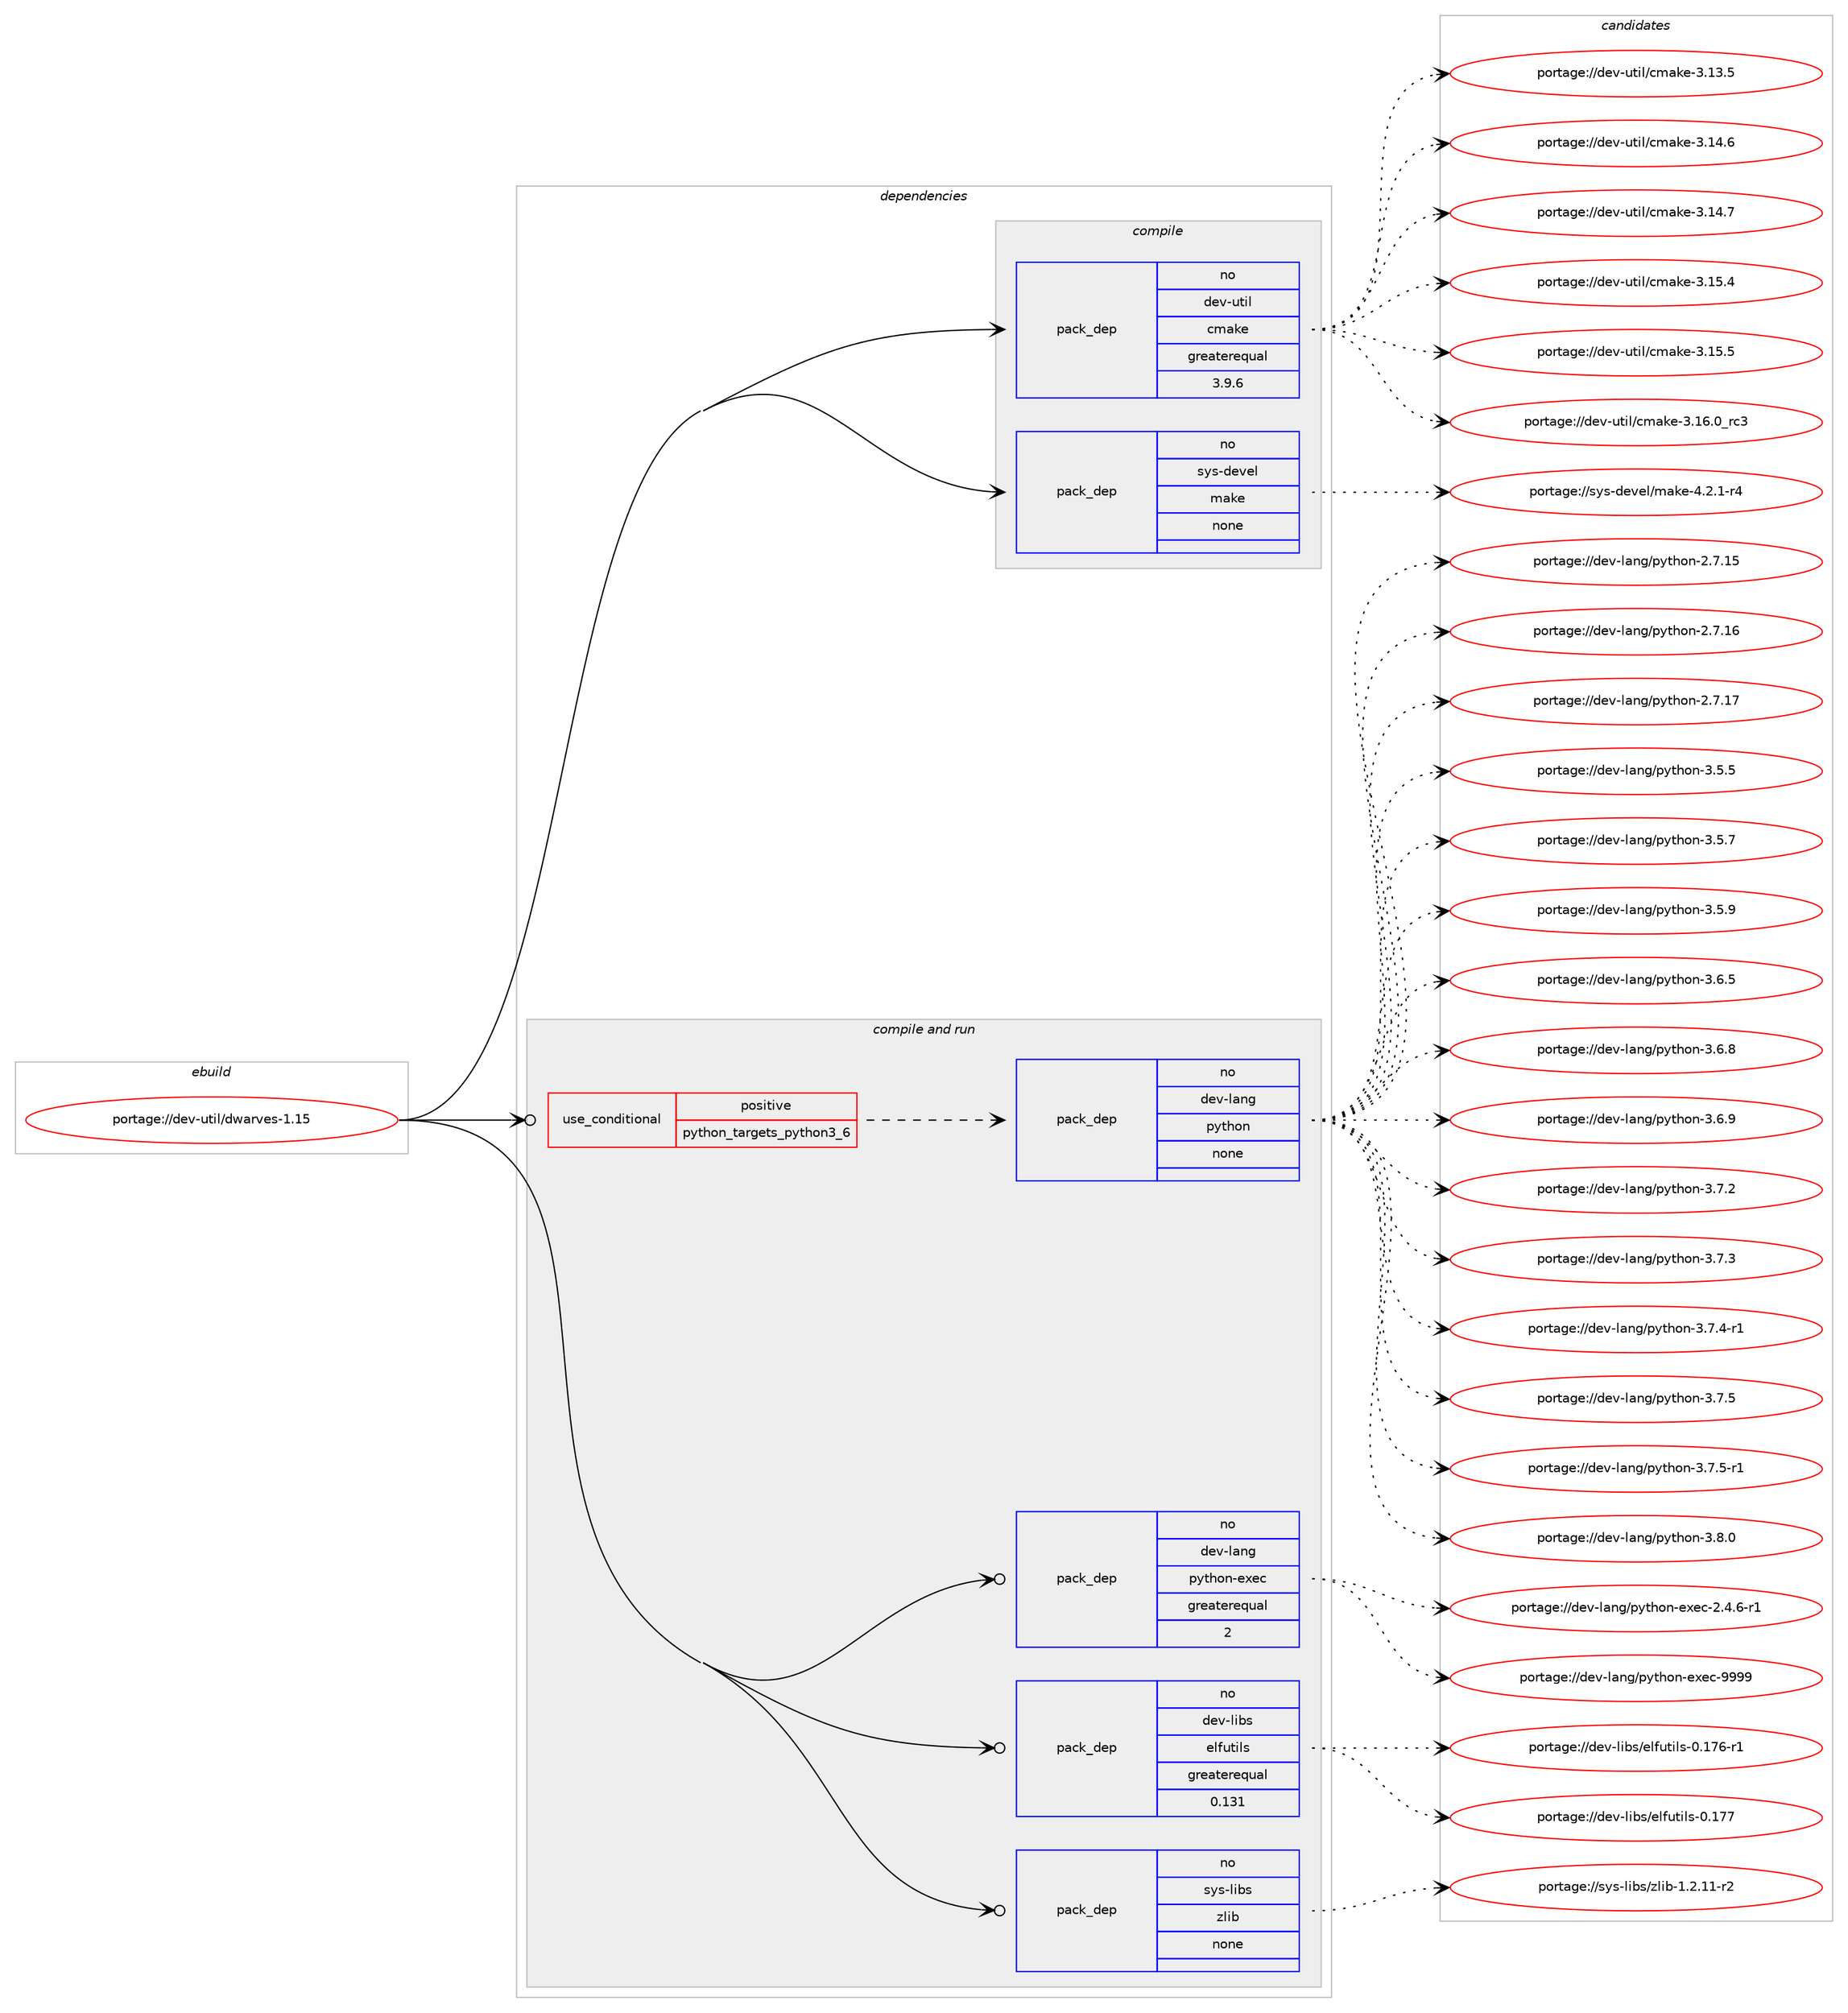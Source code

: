 digraph prolog {

# *************
# Graph options
# *************

newrank=true;
concentrate=true;
compound=true;
graph [rankdir=LR,fontname=Helvetica,fontsize=10,ranksep=1.5];#, ranksep=2.5, nodesep=0.2];
edge  [arrowhead=vee];
node  [fontname=Helvetica,fontsize=10];

# **********
# The ebuild
# **********

subgraph cluster_leftcol {
color=gray;
rank=same;
label=<<i>ebuild</i>>;
id [label="portage://dev-util/dwarves-1.15", color=red, width=4, href="../dev-util/dwarves-1.15.svg"];
}

# ****************
# The dependencies
# ****************

subgraph cluster_midcol {
color=gray;
label=<<i>dependencies</i>>;
subgraph cluster_compile {
fillcolor="#eeeeee";
style=filled;
label=<<i>compile</i>>;
subgraph pack187165 {
dependency261913 [label=<<TABLE BORDER="0" CELLBORDER="1" CELLSPACING="0" CELLPADDING="4" WIDTH="220"><TR><TD ROWSPAN="6" CELLPADDING="30">pack_dep</TD></TR><TR><TD WIDTH="110">no</TD></TR><TR><TD>dev-util</TD></TR><TR><TD>cmake</TD></TR><TR><TD>greaterequal</TD></TR><TR><TD>3.9.6</TD></TR></TABLE>>, shape=none, color=blue];
}
id:e -> dependency261913:w [weight=20,style="solid",arrowhead="vee"];
subgraph pack187166 {
dependency261914 [label=<<TABLE BORDER="0" CELLBORDER="1" CELLSPACING="0" CELLPADDING="4" WIDTH="220"><TR><TD ROWSPAN="6" CELLPADDING="30">pack_dep</TD></TR><TR><TD WIDTH="110">no</TD></TR><TR><TD>sys-devel</TD></TR><TR><TD>make</TD></TR><TR><TD>none</TD></TR><TR><TD></TD></TR></TABLE>>, shape=none, color=blue];
}
id:e -> dependency261914:w [weight=20,style="solid",arrowhead="vee"];
}
subgraph cluster_compileandrun {
fillcolor="#eeeeee";
style=filled;
label=<<i>compile and run</i>>;
subgraph cond71104 {
dependency261915 [label=<<TABLE BORDER="0" CELLBORDER="1" CELLSPACING="0" CELLPADDING="4"><TR><TD ROWSPAN="3" CELLPADDING="10">use_conditional</TD></TR><TR><TD>positive</TD></TR><TR><TD>python_targets_python3_6</TD></TR></TABLE>>, shape=none, color=red];
subgraph pack187167 {
dependency261916 [label=<<TABLE BORDER="0" CELLBORDER="1" CELLSPACING="0" CELLPADDING="4" WIDTH="220"><TR><TD ROWSPAN="6" CELLPADDING="30">pack_dep</TD></TR><TR><TD WIDTH="110">no</TD></TR><TR><TD>dev-lang</TD></TR><TR><TD>python</TD></TR><TR><TD>none</TD></TR><TR><TD></TD></TR></TABLE>>, shape=none, color=blue];
}
dependency261915:e -> dependency261916:w [weight=20,style="dashed",arrowhead="vee"];
}
id:e -> dependency261915:w [weight=20,style="solid",arrowhead="odotvee"];
subgraph pack187168 {
dependency261917 [label=<<TABLE BORDER="0" CELLBORDER="1" CELLSPACING="0" CELLPADDING="4" WIDTH="220"><TR><TD ROWSPAN="6" CELLPADDING="30">pack_dep</TD></TR><TR><TD WIDTH="110">no</TD></TR><TR><TD>dev-lang</TD></TR><TR><TD>python-exec</TD></TR><TR><TD>greaterequal</TD></TR><TR><TD>2</TD></TR></TABLE>>, shape=none, color=blue];
}
id:e -> dependency261917:w [weight=20,style="solid",arrowhead="odotvee"];
subgraph pack187169 {
dependency261918 [label=<<TABLE BORDER="0" CELLBORDER="1" CELLSPACING="0" CELLPADDING="4" WIDTH="220"><TR><TD ROWSPAN="6" CELLPADDING="30">pack_dep</TD></TR><TR><TD WIDTH="110">no</TD></TR><TR><TD>dev-libs</TD></TR><TR><TD>elfutils</TD></TR><TR><TD>greaterequal</TD></TR><TR><TD>0.131</TD></TR></TABLE>>, shape=none, color=blue];
}
id:e -> dependency261918:w [weight=20,style="solid",arrowhead="odotvee"];
subgraph pack187170 {
dependency261919 [label=<<TABLE BORDER="0" CELLBORDER="1" CELLSPACING="0" CELLPADDING="4" WIDTH="220"><TR><TD ROWSPAN="6" CELLPADDING="30">pack_dep</TD></TR><TR><TD WIDTH="110">no</TD></TR><TR><TD>sys-libs</TD></TR><TR><TD>zlib</TD></TR><TR><TD>none</TD></TR><TR><TD></TD></TR></TABLE>>, shape=none, color=blue];
}
id:e -> dependency261919:w [weight=20,style="solid",arrowhead="odotvee"];
}
subgraph cluster_run {
fillcolor="#eeeeee";
style=filled;
label=<<i>run</i>>;
}
}

# **************
# The candidates
# **************

subgraph cluster_choices {
rank=same;
color=gray;
label=<<i>candidates</i>>;

subgraph choice187165 {
color=black;
nodesep=1;
choiceportage1001011184511711610510847991099710710145514649514653 [label="portage://dev-util/cmake-3.13.5", color=red, width=4,href="../dev-util/cmake-3.13.5.svg"];
choiceportage1001011184511711610510847991099710710145514649524654 [label="portage://dev-util/cmake-3.14.6", color=red, width=4,href="../dev-util/cmake-3.14.6.svg"];
choiceportage1001011184511711610510847991099710710145514649524655 [label="portage://dev-util/cmake-3.14.7", color=red, width=4,href="../dev-util/cmake-3.14.7.svg"];
choiceportage1001011184511711610510847991099710710145514649534652 [label="portage://dev-util/cmake-3.15.4", color=red, width=4,href="../dev-util/cmake-3.15.4.svg"];
choiceportage1001011184511711610510847991099710710145514649534653 [label="portage://dev-util/cmake-3.15.5", color=red, width=4,href="../dev-util/cmake-3.15.5.svg"];
choiceportage1001011184511711610510847991099710710145514649544648951149951 [label="portage://dev-util/cmake-3.16.0_rc3", color=red, width=4,href="../dev-util/cmake-3.16.0_rc3.svg"];
dependency261913:e -> choiceportage1001011184511711610510847991099710710145514649514653:w [style=dotted,weight="100"];
dependency261913:e -> choiceportage1001011184511711610510847991099710710145514649524654:w [style=dotted,weight="100"];
dependency261913:e -> choiceportage1001011184511711610510847991099710710145514649524655:w [style=dotted,weight="100"];
dependency261913:e -> choiceportage1001011184511711610510847991099710710145514649534652:w [style=dotted,weight="100"];
dependency261913:e -> choiceportage1001011184511711610510847991099710710145514649534653:w [style=dotted,weight="100"];
dependency261913:e -> choiceportage1001011184511711610510847991099710710145514649544648951149951:w [style=dotted,weight="100"];
}
subgraph choice187166 {
color=black;
nodesep=1;
choiceportage1151211154510010111810110847109971071014552465046494511452 [label="portage://sys-devel/make-4.2.1-r4", color=red, width=4,href="../sys-devel/make-4.2.1-r4.svg"];
dependency261914:e -> choiceportage1151211154510010111810110847109971071014552465046494511452:w [style=dotted,weight="100"];
}
subgraph choice187167 {
color=black;
nodesep=1;
choiceportage10010111845108971101034711212111610411111045504655464953 [label="portage://dev-lang/python-2.7.15", color=red, width=4,href="../dev-lang/python-2.7.15.svg"];
choiceportage10010111845108971101034711212111610411111045504655464954 [label="portage://dev-lang/python-2.7.16", color=red, width=4,href="../dev-lang/python-2.7.16.svg"];
choiceportage10010111845108971101034711212111610411111045504655464955 [label="portage://dev-lang/python-2.7.17", color=red, width=4,href="../dev-lang/python-2.7.17.svg"];
choiceportage100101118451089711010347112121116104111110455146534653 [label="portage://dev-lang/python-3.5.5", color=red, width=4,href="../dev-lang/python-3.5.5.svg"];
choiceportage100101118451089711010347112121116104111110455146534655 [label="portage://dev-lang/python-3.5.7", color=red, width=4,href="../dev-lang/python-3.5.7.svg"];
choiceportage100101118451089711010347112121116104111110455146534657 [label="portage://dev-lang/python-3.5.9", color=red, width=4,href="../dev-lang/python-3.5.9.svg"];
choiceportage100101118451089711010347112121116104111110455146544653 [label="portage://dev-lang/python-3.6.5", color=red, width=4,href="../dev-lang/python-3.6.5.svg"];
choiceportage100101118451089711010347112121116104111110455146544656 [label="portage://dev-lang/python-3.6.8", color=red, width=4,href="../dev-lang/python-3.6.8.svg"];
choiceportage100101118451089711010347112121116104111110455146544657 [label="portage://dev-lang/python-3.6.9", color=red, width=4,href="../dev-lang/python-3.6.9.svg"];
choiceportage100101118451089711010347112121116104111110455146554650 [label="portage://dev-lang/python-3.7.2", color=red, width=4,href="../dev-lang/python-3.7.2.svg"];
choiceportage100101118451089711010347112121116104111110455146554651 [label="portage://dev-lang/python-3.7.3", color=red, width=4,href="../dev-lang/python-3.7.3.svg"];
choiceportage1001011184510897110103471121211161041111104551465546524511449 [label="portage://dev-lang/python-3.7.4-r1", color=red, width=4,href="../dev-lang/python-3.7.4-r1.svg"];
choiceportage100101118451089711010347112121116104111110455146554653 [label="portage://dev-lang/python-3.7.5", color=red, width=4,href="../dev-lang/python-3.7.5.svg"];
choiceportage1001011184510897110103471121211161041111104551465546534511449 [label="portage://dev-lang/python-3.7.5-r1", color=red, width=4,href="../dev-lang/python-3.7.5-r1.svg"];
choiceportage100101118451089711010347112121116104111110455146564648 [label="portage://dev-lang/python-3.8.0", color=red, width=4,href="../dev-lang/python-3.8.0.svg"];
dependency261916:e -> choiceportage10010111845108971101034711212111610411111045504655464953:w [style=dotted,weight="100"];
dependency261916:e -> choiceportage10010111845108971101034711212111610411111045504655464954:w [style=dotted,weight="100"];
dependency261916:e -> choiceportage10010111845108971101034711212111610411111045504655464955:w [style=dotted,weight="100"];
dependency261916:e -> choiceportage100101118451089711010347112121116104111110455146534653:w [style=dotted,weight="100"];
dependency261916:e -> choiceportage100101118451089711010347112121116104111110455146534655:w [style=dotted,weight="100"];
dependency261916:e -> choiceportage100101118451089711010347112121116104111110455146534657:w [style=dotted,weight="100"];
dependency261916:e -> choiceportage100101118451089711010347112121116104111110455146544653:w [style=dotted,weight="100"];
dependency261916:e -> choiceportage100101118451089711010347112121116104111110455146544656:w [style=dotted,weight="100"];
dependency261916:e -> choiceportage100101118451089711010347112121116104111110455146544657:w [style=dotted,weight="100"];
dependency261916:e -> choiceportage100101118451089711010347112121116104111110455146554650:w [style=dotted,weight="100"];
dependency261916:e -> choiceportage100101118451089711010347112121116104111110455146554651:w [style=dotted,weight="100"];
dependency261916:e -> choiceportage1001011184510897110103471121211161041111104551465546524511449:w [style=dotted,weight="100"];
dependency261916:e -> choiceportage100101118451089711010347112121116104111110455146554653:w [style=dotted,weight="100"];
dependency261916:e -> choiceportage1001011184510897110103471121211161041111104551465546534511449:w [style=dotted,weight="100"];
dependency261916:e -> choiceportage100101118451089711010347112121116104111110455146564648:w [style=dotted,weight="100"];
}
subgraph choice187168 {
color=black;
nodesep=1;
choiceportage10010111845108971101034711212111610411111045101120101994550465246544511449 [label="portage://dev-lang/python-exec-2.4.6-r1", color=red, width=4,href="../dev-lang/python-exec-2.4.6-r1.svg"];
choiceportage10010111845108971101034711212111610411111045101120101994557575757 [label="portage://dev-lang/python-exec-9999", color=red, width=4,href="../dev-lang/python-exec-9999.svg"];
dependency261917:e -> choiceportage10010111845108971101034711212111610411111045101120101994550465246544511449:w [style=dotted,weight="100"];
dependency261917:e -> choiceportage10010111845108971101034711212111610411111045101120101994557575757:w [style=dotted,weight="100"];
}
subgraph choice187169 {
color=black;
nodesep=1;
choiceportage1001011184510810598115471011081021171161051081154548464955544511449 [label="portage://dev-libs/elfutils-0.176-r1", color=red, width=4,href="../dev-libs/elfutils-0.176-r1.svg"];
choiceportage100101118451081059811547101108102117116105108115454846495555 [label="portage://dev-libs/elfutils-0.177", color=red, width=4,href="../dev-libs/elfutils-0.177.svg"];
dependency261918:e -> choiceportage1001011184510810598115471011081021171161051081154548464955544511449:w [style=dotted,weight="100"];
dependency261918:e -> choiceportage100101118451081059811547101108102117116105108115454846495555:w [style=dotted,weight="100"];
}
subgraph choice187170 {
color=black;
nodesep=1;
choiceportage11512111545108105981154712210810598454946504649494511450 [label="portage://sys-libs/zlib-1.2.11-r2", color=red, width=4,href="../sys-libs/zlib-1.2.11-r2.svg"];
dependency261919:e -> choiceportage11512111545108105981154712210810598454946504649494511450:w [style=dotted,weight="100"];
}
}

}
